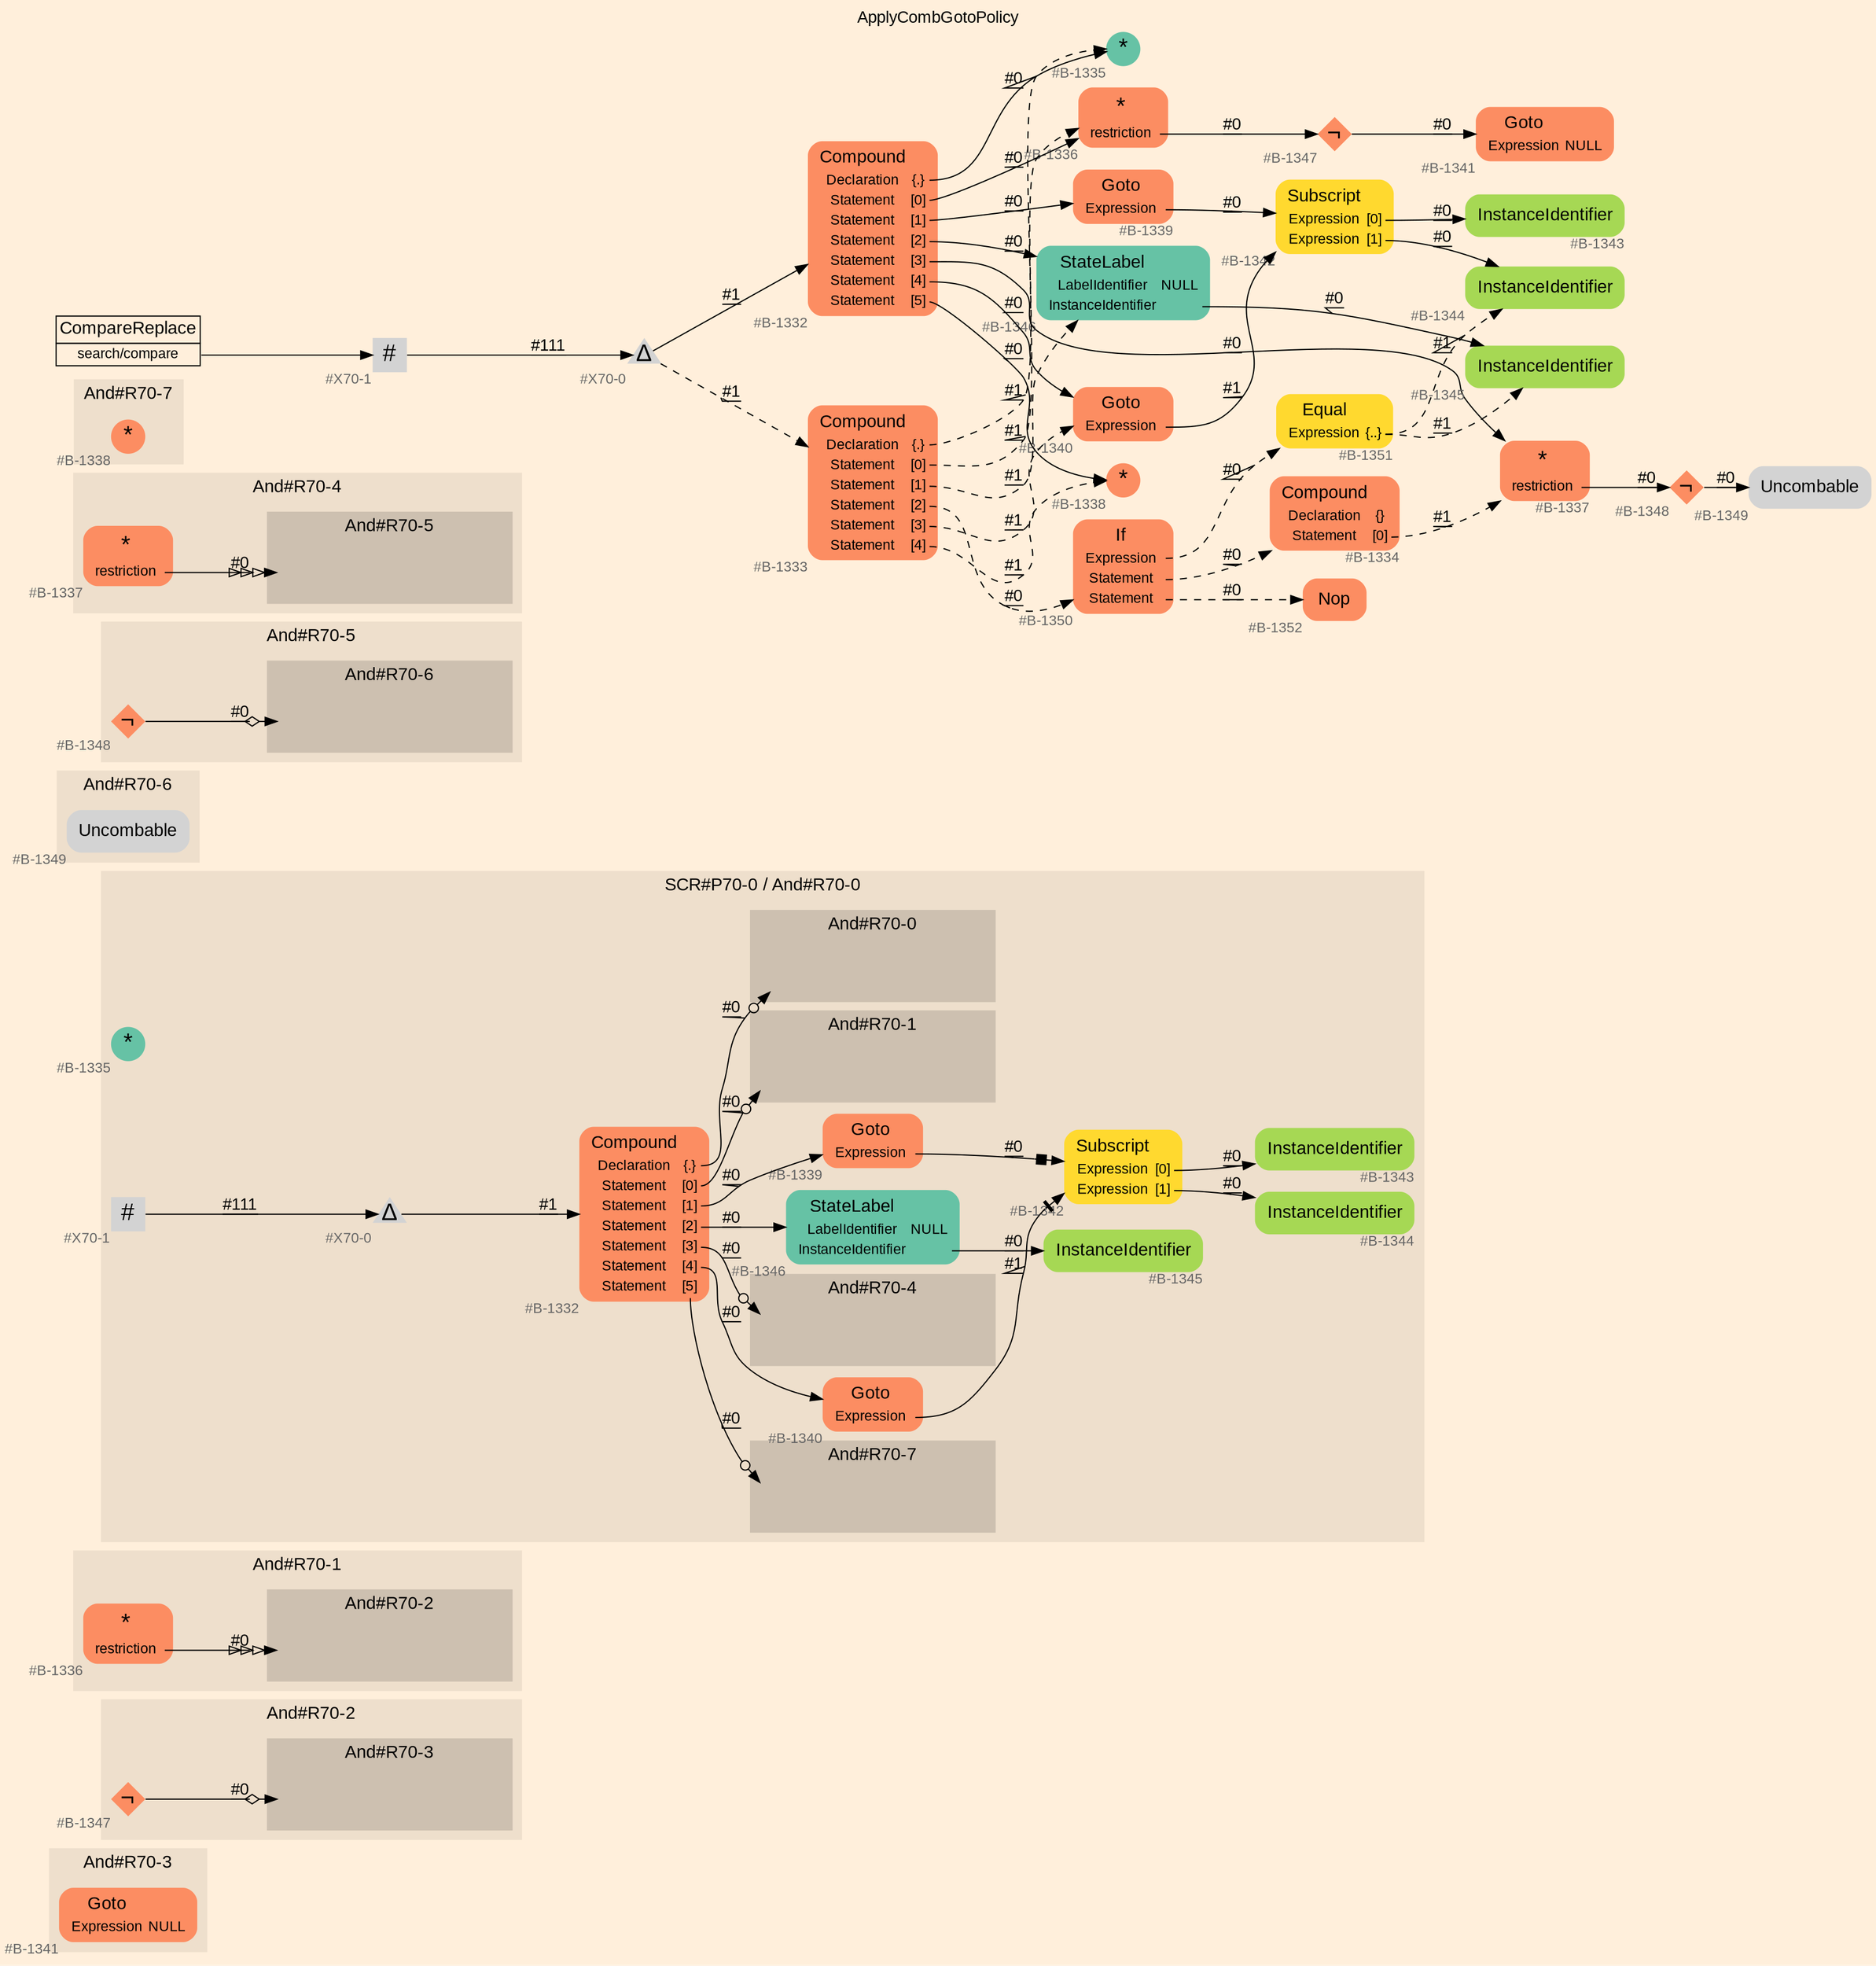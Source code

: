 digraph "ApplyCombGotoPolicy" {
label = "ApplyCombGotoPolicy"
labelloc = t
graph [
    rankdir = "LR"
    ranksep = 0.3
    bgcolor = antiquewhite1
    color = black
    fontcolor = black
    fontname = "Arial"
];
node [
    fontname = "Arial"
];
edge [
    fontname = "Arial"
];

// -------------------- figure And#R70-3 --------------------
// -------- region And#R70-3 ----------
subgraph "clusterAnd#R70-3" {
    label = "And#R70-3"
    style = "filled"
    color = antiquewhite2
    fontsize = "15"
    // -------- block And#R70-3/#B-1341 ----------
    "And#R70-3/#B-1341" [
        fillcolor = "/set28/2"
        xlabel = "#B-1341"
        fontsize = "12"
        fontcolor = grey40
        shape = "plaintext"
        label = <<TABLE BORDER="0" CELLBORDER="0" CELLSPACING="0">
         <TR><TD><FONT COLOR="black" POINT-SIZE="15">Goto</FONT></TD></TR>
         <TR><TD><FONT COLOR="black" POINT-SIZE="12">Expression</FONT></TD><TD PORT="port0"><FONT COLOR="black" POINT-SIZE="12">NULL</FONT></TD></TR>
        </TABLE>>
        style = "rounded,filled"
    ];
    
}


// -------------------- figure And#R70-2 --------------------
// -------- region And#R70-2 ----------
subgraph "clusterAnd#R70-2" {
    label = "And#R70-2"
    style = "filled"
    color = antiquewhite2
    fontsize = "15"
    // -------- block And#R70-2/#B-1347 ----------
    "And#R70-2/#B-1347" [
        fillcolor = "/set28/2"
        xlabel = "#B-1347"
        fontsize = "12"
        fontcolor = grey40
        shape = "diamond"
        label = <<FONT COLOR="black" POINT-SIZE="20">¬</FONT>>
        style = "filled"
        penwidth = 0.0
        fixedsize = true
        width = 0.4
        height = 0.4
    ];
    
    // -------- region And#R70-2/And#R70-3 ----------
    subgraph "clusterAnd#R70-2/And#R70-3" {
        label = "And#R70-3"
        style = "filled"
        color = antiquewhite3
        fontsize = "15"
        // -------- block And#R70-2/And#R70-3/#B-1341 ----------
        "And#R70-2/And#R70-3/#B-1341" [
            fillcolor = "/set28/2"
            xlabel = "#B-1341"
            fontsize = "12"
            fontcolor = grey40
            shape = "none"
            style = "invisible"
        ];
        
    }
    
}

"And#R70-2/#B-1347" -> "And#R70-2/And#R70-3/#B-1341" [
    arrowhead="normalnoneodiamond"
    label = "#0"
    decorate = true
    color = black
    fontcolor = black
];


// -------------------- figure And#R70-1 --------------------
// -------- region And#R70-1 ----------
subgraph "clusterAnd#R70-1" {
    label = "And#R70-1"
    style = "filled"
    color = antiquewhite2
    fontsize = "15"
    // -------- block And#R70-1/#B-1336 ----------
    "And#R70-1/#B-1336" [
        fillcolor = "/set28/2"
        xlabel = "#B-1336"
        fontsize = "12"
        fontcolor = grey40
        shape = "plaintext"
        label = <<TABLE BORDER="0" CELLBORDER="0" CELLSPACING="0">
         <TR><TD><FONT COLOR="black" POINT-SIZE="20">*</FONT></TD></TR>
         <TR><TD><FONT COLOR="black" POINT-SIZE="12">restriction</FONT></TD><TD PORT="port0"></TD></TR>
        </TABLE>>
        style = "rounded,filled"
    ];
    
    // -------- region And#R70-1/And#R70-2 ----------
    subgraph "clusterAnd#R70-1/And#R70-2" {
        label = "And#R70-2"
        style = "filled"
        color = antiquewhite3
        fontsize = "15"
        // -------- block And#R70-1/And#R70-2/#B-1347 ----------
        "And#R70-1/And#R70-2/#B-1347" [
            fillcolor = "/set28/2"
            xlabel = "#B-1347"
            fontsize = "12"
            fontcolor = grey40
            shape = "none"
            style = "invisible"
        ];
        
    }
    
}

"And#R70-1/#B-1336":port0 -> "And#R70-1/And#R70-2/#B-1347" [
    arrowhead="normalonormalonormalonormal"
    label = "#0"
    decorate = true
    color = black
    fontcolor = black
];


// -------------------- figure And#R70-0 --------------------
// -------- region And#R70-0 ----------
subgraph "clusterAnd#R70-0" {
    label = "And#R70-0"
    style = "filled"
    color = antiquewhite2
    fontsize = "15"
    // -------- block And#R70-0/#B-1335 ----------
    "And#R70-0/#B-1335" [
        fillcolor = "/set28/1"
        xlabel = "#B-1335"
        fontsize = "12"
        fontcolor = grey40
        shape = "circle"
        label = <<FONT COLOR="black" POINT-SIZE="20">*</FONT>>
        style = "filled"
        penwidth = 0.0
        fixedsize = true
        width = 0.4
        height = 0.4
    ];
    
}


// -------------------- figure And#R70-6 --------------------
// -------- region And#R70-6 ----------
subgraph "clusterAnd#R70-6" {
    label = "And#R70-6"
    style = "filled"
    color = antiquewhite2
    fontsize = "15"
    // -------- block And#R70-6/#B-1349 ----------
    "And#R70-6/#B-1349" [
        xlabel = "#B-1349"
        fontsize = "12"
        fontcolor = grey40
        shape = "plaintext"
        label = <<TABLE BORDER="0" CELLBORDER="0" CELLSPACING="0">
         <TR><TD><FONT COLOR="black" POINT-SIZE="15">Uncombable</FONT></TD></TR>
        </TABLE>>
        style = "rounded,filled"
    ];
    
}


// -------------------- figure And#R70-5 --------------------
// -------- region And#R70-5 ----------
subgraph "clusterAnd#R70-5" {
    label = "And#R70-5"
    style = "filled"
    color = antiquewhite2
    fontsize = "15"
    // -------- block And#R70-5/#B-1348 ----------
    "And#R70-5/#B-1348" [
        fillcolor = "/set28/2"
        xlabel = "#B-1348"
        fontsize = "12"
        fontcolor = grey40
        shape = "diamond"
        label = <<FONT COLOR="black" POINT-SIZE="20">¬</FONT>>
        style = "filled"
        penwidth = 0.0
        fixedsize = true
        width = 0.4
        height = 0.4
    ];
    
    // -------- region And#R70-5/And#R70-6 ----------
    subgraph "clusterAnd#R70-5/And#R70-6" {
        label = "And#R70-6"
        style = "filled"
        color = antiquewhite3
        fontsize = "15"
        // -------- block And#R70-5/And#R70-6/#B-1349 ----------
        "And#R70-5/And#R70-6/#B-1349" [
            xlabel = "#B-1349"
            fontsize = "12"
            fontcolor = grey40
            shape = "none"
            style = "invisible"
        ];
        
    }
    
}

"And#R70-5/#B-1348" -> "And#R70-5/And#R70-6/#B-1349" [
    arrowhead="normalnoneodiamond"
    label = "#0"
    decorate = true
    color = black
    fontcolor = black
];


// -------------------- figure And#R70-4 --------------------
// -------- region And#R70-4 ----------
subgraph "clusterAnd#R70-4" {
    label = "And#R70-4"
    style = "filled"
    color = antiquewhite2
    fontsize = "15"
    // -------- block And#R70-4/#B-1337 ----------
    "And#R70-4/#B-1337" [
        fillcolor = "/set28/2"
        xlabel = "#B-1337"
        fontsize = "12"
        fontcolor = grey40
        shape = "plaintext"
        label = <<TABLE BORDER="0" CELLBORDER="0" CELLSPACING="0">
         <TR><TD><FONT COLOR="black" POINT-SIZE="20">*</FONT></TD></TR>
         <TR><TD><FONT COLOR="black" POINT-SIZE="12">restriction</FONT></TD><TD PORT="port0"></TD></TR>
        </TABLE>>
        style = "rounded,filled"
    ];
    
    // -------- region And#R70-4/And#R70-5 ----------
    subgraph "clusterAnd#R70-4/And#R70-5" {
        label = "And#R70-5"
        style = "filled"
        color = antiquewhite3
        fontsize = "15"
        // -------- block And#R70-4/And#R70-5/#B-1348 ----------
        "And#R70-4/And#R70-5/#B-1348" [
            fillcolor = "/set28/2"
            xlabel = "#B-1348"
            fontsize = "12"
            fontcolor = grey40
            shape = "none"
            style = "invisible"
        ];
        
    }
    
}

"And#R70-4/#B-1337":port0 -> "And#R70-4/And#R70-5/#B-1348" [
    arrowhead="normalonormalonormalonormal"
    label = "#0"
    decorate = true
    color = black
    fontcolor = black
];


// -------------------- figure And#R70-7 --------------------
// -------- region And#R70-7 ----------
subgraph "clusterAnd#R70-7" {
    label = "And#R70-7"
    style = "filled"
    color = antiquewhite2
    fontsize = "15"
    // -------- block And#R70-7/#B-1338 ----------
    "And#R70-7/#B-1338" [
        fillcolor = "/set28/2"
        xlabel = "#B-1338"
        fontsize = "12"
        fontcolor = grey40
        shape = "circle"
        label = <<FONT COLOR="black" POINT-SIZE="20">*</FONT>>
        style = "filled"
        penwidth = 0.0
        fixedsize = true
        width = 0.4
        height = 0.4
    ];
    
}


// -------------------- figure And#R70-0 --------------------
// -------- region And#R70-0 ----------
subgraph "clusterAnd#R70-0" {
    label = "SCR#P70-0 / And#R70-0"
    style = "filled"
    color = antiquewhite2
    fontsize = "15"
    // -------- block And#R70-0/#B-1345 ----------
    "And#R70-0/#B-1345" [
        fillcolor = "/set28/5"
        xlabel = "#B-1345"
        fontsize = "12"
        fontcolor = grey40
        shape = "plaintext"
        label = <<TABLE BORDER="0" CELLBORDER="0" CELLSPACING="0">
         <TR><TD><FONT COLOR="black" POINT-SIZE="15">InstanceIdentifier</FONT></TD></TR>
        </TABLE>>
        style = "rounded,filled"
    ];
    
    // -------- block And#R70-0/#X70-0 ----------
    "And#R70-0/#X70-0" [
        xlabel = "#X70-0"
        fontsize = "12"
        fontcolor = grey40
        shape = "triangle"
        label = <<FONT COLOR="black" POINT-SIZE="20">Δ</FONT>>
        style = "filled"
        penwidth = 0.0
        fixedsize = true
        width = 0.4
        height = 0.4
    ];
    
    // -------- block And#R70-0/#B-1344 ----------
    "And#R70-0/#B-1344" [
        fillcolor = "/set28/5"
        xlabel = "#B-1344"
        fontsize = "12"
        fontcolor = grey40
        shape = "plaintext"
        label = <<TABLE BORDER="0" CELLBORDER="0" CELLSPACING="0">
         <TR><TD><FONT COLOR="black" POINT-SIZE="15">InstanceIdentifier</FONT></TD></TR>
        </TABLE>>
        style = "rounded,filled"
    ];
    
    // -------- block And#R70-0/#B-1346 ----------
    "And#R70-0/#B-1346" [
        fillcolor = "/set28/1"
        xlabel = "#B-1346"
        fontsize = "12"
        fontcolor = grey40
        shape = "plaintext"
        label = <<TABLE BORDER="0" CELLBORDER="0" CELLSPACING="0">
         <TR><TD><FONT COLOR="black" POINT-SIZE="15">StateLabel</FONT></TD></TR>
         <TR><TD><FONT COLOR="black" POINT-SIZE="12">LabelIdentifier</FONT></TD><TD PORT="port0"><FONT COLOR="black" POINT-SIZE="12">NULL</FONT></TD></TR>
         <TR><TD><FONT COLOR="black" POINT-SIZE="12">InstanceIdentifier</FONT></TD><TD PORT="port1"></TD></TR>
        </TABLE>>
        style = "rounded,filled"
    ];
    
    // -------- block And#R70-0/#B-1342 ----------
    "And#R70-0/#B-1342" [
        fillcolor = "/set28/6"
        xlabel = "#B-1342"
        fontsize = "12"
        fontcolor = grey40
        shape = "plaintext"
        label = <<TABLE BORDER="0" CELLBORDER="0" CELLSPACING="0">
         <TR><TD><FONT COLOR="black" POINT-SIZE="15">Subscript</FONT></TD></TR>
         <TR><TD><FONT COLOR="black" POINT-SIZE="12">Expression</FONT></TD><TD PORT="port0"><FONT COLOR="black" POINT-SIZE="12">[0]</FONT></TD></TR>
         <TR><TD><FONT COLOR="black" POINT-SIZE="12">Expression</FONT></TD><TD PORT="port1"><FONT COLOR="black" POINT-SIZE="12">[1]</FONT></TD></TR>
        </TABLE>>
        style = "rounded,filled"
    ];
    
    // -------- block And#R70-0/#B-1340 ----------
    "And#R70-0/#B-1340" [
        fillcolor = "/set28/2"
        xlabel = "#B-1340"
        fontsize = "12"
        fontcolor = grey40
        shape = "plaintext"
        label = <<TABLE BORDER="0" CELLBORDER="0" CELLSPACING="0">
         <TR><TD><FONT COLOR="black" POINT-SIZE="15">Goto</FONT></TD></TR>
         <TR><TD><FONT COLOR="black" POINT-SIZE="12">Expression</FONT></TD><TD PORT="port0"></TD></TR>
        </TABLE>>
        style = "rounded,filled"
    ];
    
    // -------- block And#R70-0/#B-1339 ----------
    "And#R70-0/#B-1339" [
        fillcolor = "/set28/2"
        xlabel = "#B-1339"
        fontsize = "12"
        fontcolor = grey40
        shape = "plaintext"
        label = <<TABLE BORDER="0" CELLBORDER="0" CELLSPACING="0">
         <TR><TD><FONT COLOR="black" POINT-SIZE="15">Goto</FONT></TD></TR>
         <TR><TD><FONT COLOR="black" POINT-SIZE="12">Expression</FONT></TD><TD PORT="port0"></TD></TR>
        </TABLE>>
        style = "rounded,filled"
    ];
    
    // -------- block And#R70-0/#B-1343 ----------
    "And#R70-0/#B-1343" [
        fillcolor = "/set28/5"
        xlabel = "#B-1343"
        fontsize = "12"
        fontcolor = grey40
        shape = "plaintext"
        label = <<TABLE BORDER="0" CELLBORDER="0" CELLSPACING="0">
         <TR><TD><FONT COLOR="black" POINT-SIZE="15">InstanceIdentifier</FONT></TD></TR>
        </TABLE>>
        style = "rounded,filled"
    ];
    
    // -------- block And#R70-0/#B-1332 ----------
    "And#R70-0/#B-1332" [
        fillcolor = "/set28/2"
        xlabel = "#B-1332"
        fontsize = "12"
        fontcolor = grey40
        shape = "plaintext"
        label = <<TABLE BORDER="0" CELLBORDER="0" CELLSPACING="0">
         <TR><TD><FONT COLOR="black" POINT-SIZE="15">Compound</FONT></TD></TR>
         <TR><TD><FONT COLOR="black" POINT-SIZE="12">Declaration</FONT></TD><TD PORT="port0"><FONT COLOR="black" POINT-SIZE="12">{.}</FONT></TD></TR>
         <TR><TD><FONT COLOR="black" POINT-SIZE="12">Statement</FONT></TD><TD PORT="port1"><FONT COLOR="black" POINT-SIZE="12">[0]</FONT></TD></TR>
         <TR><TD><FONT COLOR="black" POINT-SIZE="12">Statement</FONT></TD><TD PORT="port2"><FONT COLOR="black" POINT-SIZE="12">[1]</FONT></TD></TR>
         <TR><TD><FONT COLOR="black" POINT-SIZE="12">Statement</FONT></TD><TD PORT="port3"><FONT COLOR="black" POINT-SIZE="12">[2]</FONT></TD></TR>
         <TR><TD><FONT COLOR="black" POINT-SIZE="12">Statement</FONT></TD><TD PORT="port4"><FONT COLOR="black" POINT-SIZE="12">[3]</FONT></TD></TR>
         <TR><TD><FONT COLOR="black" POINT-SIZE="12">Statement</FONT></TD><TD PORT="port5"><FONT COLOR="black" POINT-SIZE="12">[4]</FONT></TD></TR>
         <TR><TD><FONT COLOR="black" POINT-SIZE="12">Statement</FONT></TD><TD PORT="port6"><FONT COLOR="black" POINT-SIZE="12">[5]</FONT></TD></TR>
        </TABLE>>
        style = "rounded,filled"
    ];
    
    // -------- block And#R70-0/#X70-1 ----------
    "And#R70-0/#X70-1" [
        xlabel = "#X70-1"
        fontsize = "12"
        fontcolor = grey40
        shape = "square"
        label = <<FONT COLOR="black" POINT-SIZE="20">#</FONT>>
        style = "filled"
        penwidth = 0.0
        fixedsize = true
        width = 0.4
        height = 0.4
    ];
    
    // -------- region And#R70-0/And#R70-0 ----------
    subgraph "clusterAnd#R70-0/And#R70-0" {
        label = "And#R70-0"
        style = "filled"
        color = antiquewhite3
        fontsize = "15"
        // -------- block And#R70-0/And#R70-0/#B-1335 ----------
        "And#R70-0/And#R70-0/#B-1335" [
            fillcolor = "/set28/1"
            xlabel = "#B-1335"
            fontsize = "12"
            fontcolor = grey40
            shape = "none"
            style = "invisible"
        ];
        
    }
    
    // -------- region And#R70-0/And#R70-1 ----------
    subgraph "clusterAnd#R70-0/And#R70-1" {
        label = "And#R70-1"
        style = "filled"
        color = antiquewhite3
        fontsize = "15"
        // -------- block And#R70-0/And#R70-1/#B-1336 ----------
        "And#R70-0/And#R70-1/#B-1336" [
            fillcolor = "/set28/2"
            xlabel = "#B-1336"
            fontsize = "12"
            fontcolor = grey40
            shape = "none"
            style = "invisible"
        ];
        
    }
    
    // -------- region And#R70-0/And#R70-4 ----------
    subgraph "clusterAnd#R70-0/And#R70-4" {
        label = "And#R70-4"
        style = "filled"
        color = antiquewhite3
        fontsize = "15"
        // -------- block And#R70-0/And#R70-4/#B-1337 ----------
        "And#R70-0/And#R70-4/#B-1337" [
            fillcolor = "/set28/2"
            xlabel = "#B-1337"
            fontsize = "12"
            fontcolor = grey40
            shape = "none"
            style = "invisible"
        ];
        
    }
    
    // -------- region And#R70-0/And#R70-7 ----------
    subgraph "clusterAnd#R70-0/And#R70-7" {
        label = "And#R70-7"
        style = "filled"
        color = antiquewhite3
        fontsize = "15"
        // -------- block And#R70-0/And#R70-7/#B-1338 ----------
        "And#R70-0/And#R70-7/#B-1338" [
            fillcolor = "/set28/2"
            xlabel = "#B-1338"
            fontsize = "12"
            fontcolor = grey40
            shape = "none"
            style = "invisible"
        ];
        
    }
    
}

"And#R70-0/#X70-0" -> "And#R70-0/#B-1332" [
    label = "#1"
    decorate = true
    color = black
    fontcolor = black
];

"And#R70-0/#B-1346":port1 -> "And#R70-0/#B-1345" [
    label = "#0"
    decorate = true
    color = black
    fontcolor = black
];

"And#R70-0/#B-1342":port0 -> "And#R70-0/#B-1343" [
    label = "#0"
    decorate = true
    color = black
    fontcolor = black
];

"And#R70-0/#B-1342":port1 -> "And#R70-0/#B-1344" [
    label = "#0"
    decorate = true
    color = black
    fontcolor = black
];

"And#R70-0/#B-1340":port0 -> "And#R70-0/#B-1342" [
    arrowhead="normalnonetee"
    label = "#1"
    decorate = true
    color = black
    fontcolor = black
];

"And#R70-0/#B-1339":port0 -> "And#R70-0/#B-1342" [
    arrowhead="normalnonebox"
    label = "#0"
    decorate = true
    color = black
    fontcolor = black
];

"And#R70-0/#B-1332":port0 -> "And#R70-0/And#R70-0/#B-1335" [
    arrowhead="normalnoneodot"
    label = "#0"
    decorate = true
    color = black
    fontcolor = black
];

"And#R70-0/#B-1332":port1 -> "And#R70-0/And#R70-1/#B-1336" [
    arrowhead="normalnoneodot"
    label = "#0"
    decorate = true
    color = black
    fontcolor = black
];

"And#R70-0/#B-1332":port2 -> "And#R70-0/#B-1339" [
    label = "#0"
    decorate = true
    color = black
    fontcolor = black
];

"And#R70-0/#B-1332":port3 -> "And#R70-0/#B-1346" [
    label = "#0"
    decorate = true
    color = black
    fontcolor = black
];

"And#R70-0/#B-1332":port4 -> "And#R70-0/And#R70-4/#B-1337" [
    arrowhead="normalnoneodot"
    label = "#0"
    decorate = true
    color = black
    fontcolor = black
];

"And#R70-0/#B-1332":port5 -> "And#R70-0/#B-1340" [
    label = "#0"
    decorate = true
    color = black
    fontcolor = black
];

"And#R70-0/#B-1332":port6 -> "And#R70-0/And#R70-7/#B-1338" [
    arrowhead="normalnoneodot"
    label = "#0"
    decorate = true
    color = black
    fontcolor = black
];

"And#R70-0/#X70-1" -> "And#R70-0/#X70-0" [
    label = "#111"
    decorate = true
    color = black
    fontcolor = black
];


// -------------------- transformation figure --------------------
// -------- block CR#X70-2 ----------
"CR#X70-2" [
    fillcolor = antiquewhite1
    fontsize = "12"
    fontcolor = grey40
    shape = "plaintext"
    label = <<TABLE BORDER="0" CELLBORDER="1" CELLSPACING="0">
     <TR><TD><FONT COLOR="black" POINT-SIZE="15">CompareReplace</FONT></TD></TR>
     <TR><TD PORT="port0"><FONT COLOR="black" POINT-SIZE="12">search/compare</FONT></TD></TR>
    </TABLE>>
    style = "filled"
    color = black
];

// -------- block #X70-1 ----------
"#X70-1" [
    xlabel = "#X70-1"
    fontsize = "12"
    fontcolor = grey40
    shape = "square"
    label = <<FONT COLOR="black" POINT-SIZE="20">#</FONT>>
    style = "filled"
    penwidth = 0.0
    fixedsize = true
    width = 0.4
    height = 0.4
];

// -------- block #X70-0 ----------
"#X70-0" [
    xlabel = "#X70-0"
    fontsize = "12"
    fontcolor = grey40
    shape = "triangle"
    label = <<FONT COLOR="black" POINT-SIZE="20">Δ</FONT>>
    style = "filled"
    penwidth = 0.0
    fixedsize = true
    width = 0.4
    height = 0.4
];

// -------- block #B-1332 ----------
"#B-1332" [
    fillcolor = "/set28/2"
    xlabel = "#B-1332"
    fontsize = "12"
    fontcolor = grey40
    shape = "plaintext"
    label = <<TABLE BORDER="0" CELLBORDER="0" CELLSPACING="0">
     <TR><TD><FONT COLOR="black" POINT-SIZE="15">Compound</FONT></TD></TR>
     <TR><TD><FONT COLOR="black" POINT-SIZE="12">Declaration</FONT></TD><TD PORT="port0"><FONT COLOR="black" POINT-SIZE="12">{.}</FONT></TD></TR>
     <TR><TD><FONT COLOR="black" POINT-SIZE="12">Statement</FONT></TD><TD PORT="port1"><FONT COLOR="black" POINT-SIZE="12">[0]</FONT></TD></TR>
     <TR><TD><FONT COLOR="black" POINT-SIZE="12">Statement</FONT></TD><TD PORT="port2"><FONT COLOR="black" POINT-SIZE="12">[1]</FONT></TD></TR>
     <TR><TD><FONT COLOR="black" POINT-SIZE="12">Statement</FONT></TD><TD PORT="port3"><FONT COLOR="black" POINT-SIZE="12">[2]</FONT></TD></TR>
     <TR><TD><FONT COLOR="black" POINT-SIZE="12">Statement</FONT></TD><TD PORT="port4"><FONT COLOR="black" POINT-SIZE="12">[3]</FONT></TD></TR>
     <TR><TD><FONT COLOR="black" POINT-SIZE="12">Statement</FONT></TD><TD PORT="port5"><FONT COLOR="black" POINT-SIZE="12">[4]</FONT></TD></TR>
     <TR><TD><FONT COLOR="black" POINT-SIZE="12">Statement</FONT></TD><TD PORT="port6"><FONT COLOR="black" POINT-SIZE="12">[5]</FONT></TD></TR>
    </TABLE>>
    style = "rounded,filled"
];

// -------- block #B-1335 ----------
"#B-1335" [
    fillcolor = "/set28/1"
    xlabel = "#B-1335"
    fontsize = "12"
    fontcolor = grey40
    shape = "circle"
    label = <<FONT COLOR="black" POINT-SIZE="20">*</FONT>>
    style = "filled"
    penwidth = 0.0
    fixedsize = true
    width = 0.4
    height = 0.4
];

// -------- block #B-1336 ----------
"#B-1336" [
    fillcolor = "/set28/2"
    xlabel = "#B-1336"
    fontsize = "12"
    fontcolor = grey40
    shape = "plaintext"
    label = <<TABLE BORDER="0" CELLBORDER="0" CELLSPACING="0">
     <TR><TD><FONT COLOR="black" POINT-SIZE="20">*</FONT></TD></TR>
     <TR><TD><FONT COLOR="black" POINT-SIZE="12">restriction</FONT></TD><TD PORT="port0"></TD></TR>
    </TABLE>>
    style = "rounded,filled"
];

// -------- block #B-1347 ----------
"#B-1347" [
    fillcolor = "/set28/2"
    xlabel = "#B-1347"
    fontsize = "12"
    fontcolor = grey40
    shape = "diamond"
    label = <<FONT COLOR="black" POINT-SIZE="20">¬</FONT>>
    style = "filled"
    penwidth = 0.0
    fixedsize = true
    width = 0.4
    height = 0.4
];

// -------- block #B-1341 ----------
"#B-1341" [
    fillcolor = "/set28/2"
    xlabel = "#B-1341"
    fontsize = "12"
    fontcolor = grey40
    shape = "plaintext"
    label = <<TABLE BORDER="0" CELLBORDER="0" CELLSPACING="0">
     <TR><TD><FONT COLOR="black" POINT-SIZE="15">Goto</FONT></TD></TR>
     <TR><TD><FONT COLOR="black" POINT-SIZE="12">Expression</FONT></TD><TD PORT="port0"><FONT COLOR="black" POINT-SIZE="12">NULL</FONT></TD></TR>
    </TABLE>>
    style = "rounded,filled"
];

// -------- block #B-1339 ----------
"#B-1339" [
    fillcolor = "/set28/2"
    xlabel = "#B-1339"
    fontsize = "12"
    fontcolor = grey40
    shape = "plaintext"
    label = <<TABLE BORDER="0" CELLBORDER="0" CELLSPACING="0">
     <TR><TD><FONT COLOR="black" POINT-SIZE="15">Goto</FONT></TD></TR>
     <TR><TD><FONT COLOR="black" POINT-SIZE="12">Expression</FONT></TD><TD PORT="port0"></TD></TR>
    </TABLE>>
    style = "rounded,filled"
];

// -------- block #B-1342 ----------
"#B-1342" [
    fillcolor = "/set28/6"
    xlabel = "#B-1342"
    fontsize = "12"
    fontcolor = grey40
    shape = "plaintext"
    label = <<TABLE BORDER="0" CELLBORDER="0" CELLSPACING="0">
     <TR><TD><FONT COLOR="black" POINT-SIZE="15">Subscript</FONT></TD></TR>
     <TR><TD><FONT COLOR="black" POINT-SIZE="12">Expression</FONT></TD><TD PORT="port0"><FONT COLOR="black" POINT-SIZE="12">[0]</FONT></TD></TR>
     <TR><TD><FONT COLOR="black" POINT-SIZE="12">Expression</FONT></TD><TD PORT="port1"><FONT COLOR="black" POINT-SIZE="12">[1]</FONT></TD></TR>
    </TABLE>>
    style = "rounded,filled"
];

// -------- block #B-1343 ----------
"#B-1343" [
    fillcolor = "/set28/5"
    xlabel = "#B-1343"
    fontsize = "12"
    fontcolor = grey40
    shape = "plaintext"
    label = <<TABLE BORDER="0" CELLBORDER="0" CELLSPACING="0">
     <TR><TD><FONT COLOR="black" POINT-SIZE="15">InstanceIdentifier</FONT></TD></TR>
    </TABLE>>
    style = "rounded,filled"
];

// -------- block #B-1344 ----------
"#B-1344" [
    fillcolor = "/set28/5"
    xlabel = "#B-1344"
    fontsize = "12"
    fontcolor = grey40
    shape = "plaintext"
    label = <<TABLE BORDER="0" CELLBORDER="0" CELLSPACING="0">
     <TR><TD><FONT COLOR="black" POINT-SIZE="15">InstanceIdentifier</FONT></TD></TR>
    </TABLE>>
    style = "rounded,filled"
];

// -------- block #B-1346 ----------
"#B-1346" [
    fillcolor = "/set28/1"
    xlabel = "#B-1346"
    fontsize = "12"
    fontcolor = grey40
    shape = "plaintext"
    label = <<TABLE BORDER="0" CELLBORDER="0" CELLSPACING="0">
     <TR><TD><FONT COLOR="black" POINT-SIZE="15">StateLabel</FONT></TD></TR>
     <TR><TD><FONT COLOR="black" POINT-SIZE="12">LabelIdentifier</FONT></TD><TD PORT="port0"><FONT COLOR="black" POINT-SIZE="12">NULL</FONT></TD></TR>
     <TR><TD><FONT COLOR="black" POINT-SIZE="12">InstanceIdentifier</FONT></TD><TD PORT="port1"></TD></TR>
    </TABLE>>
    style = "rounded,filled"
];

// -------- block #B-1345 ----------
"#B-1345" [
    fillcolor = "/set28/5"
    xlabel = "#B-1345"
    fontsize = "12"
    fontcolor = grey40
    shape = "plaintext"
    label = <<TABLE BORDER="0" CELLBORDER="0" CELLSPACING="0">
     <TR><TD><FONT COLOR="black" POINT-SIZE="15">InstanceIdentifier</FONT></TD></TR>
    </TABLE>>
    style = "rounded,filled"
];

// -------- block #B-1337 ----------
"#B-1337" [
    fillcolor = "/set28/2"
    xlabel = "#B-1337"
    fontsize = "12"
    fontcolor = grey40
    shape = "plaintext"
    label = <<TABLE BORDER="0" CELLBORDER="0" CELLSPACING="0">
     <TR><TD><FONT COLOR="black" POINT-SIZE="20">*</FONT></TD></TR>
     <TR><TD><FONT COLOR="black" POINT-SIZE="12">restriction</FONT></TD><TD PORT="port0"></TD></TR>
    </TABLE>>
    style = "rounded,filled"
];

// -------- block #B-1348 ----------
"#B-1348" [
    fillcolor = "/set28/2"
    xlabel = "#B-1348"
    fontsize = "12"
    fontcolor = grey40
    shape = "diamond"
    label = <<FONT COLOR="black" POINT-SIZE="20">¬</FONT>>
    style = "filled"
    penwidth = 0.0
    fixedsize = true
    width = 0.4
    height = 0.4
];

// -------- block #B-1349 ----------
"#B-1349" [
    xlabel = "#B-1349"
    fontsize = "12"
    fontcolor = grey40
    shape = "plaintext"
    label = <<TABLE BORDER="0" CELLBORDER="0" CELLSPACING="0">
     <TR><TD><FONT COLOR="black" POINT-SIZE="15">Uncombable</FONT></TD></TR>
    </TABLE>>
    style = "rounded,filled"
];

// -------- block #B-1340 ----------
"#B-1340" [
    fillcolor = "/set28/2"
    xlabel = "#B-1340"
    fontsize = "12"
    fontcolor = grey40
    shape = "plaintext"
    label = <<TABLE BORDER="0" CELLBORDER="0" CELLSPACING="0">
     <TR><TD><FONT COLOR="black" POINT-SIZE="15">Goto</FONT></TD></TR>
     <TR><TD><FONT COLOR="black" POINT-SIZE="12">Expression</FONT></TD><TD PORT="port0"></TD></TR>
    </TABLE>>
    style = "rounded,filled"
];

// -------- block #B-1338 ----------
"#B-1338" [
    fillcolor = "/set28/2"
    xlabel = "#B-1338"
    fontsize = "12"
    fontcolor = grey40
    shape = "circle"
    label = <<FONT COLOR="black" POINT-SIZE="20">*</FONT>>
    style = "filled"
    penwidth = 0.0
    fixedsize = true
    width = 0.4
    height = 0.4
];

// -------- block #B-1333 ----------
"#B-1333" [
    fillcolor = "/set28/2"
    xlabel = "#B-1333"
    fontsize = "12"
    fontcolor = grey40
    shape = "plaintext"
    label = <<TABLE BORDER="0" CELLBORDER="0" CELLSPACING="0">
     <TR><TD><FONT COLOR="black" POINT-SIZE="15">Compound</FONT></TD></TR>
     <TR><TD><FONT COLOR="black" POINT-SIZE="12">Declaration</FONT></TD><TD PORT="port0"><FONT COLOR="black" POINT-SIZE="12">{.}</FONT></TD></TR>
     <TR><TD><FONT COLOR="black" POINT-SIZE="12">Statement</FONT></TD><TD PORT="port1"><FONT COLOR="black" POINT-SIZE="12">[0]</FONT></TD></TR>
     <TR><TD><FONT COLOR="black" POINT-SIZE="12">Statement</FONT></TD><TD PORT="port2"><FONT COLOR="black" POINT-SIZE="12">[1]</FONT></TD></TR>
     <TR><TD><FONT COLOR="black" POINT-SIZE="12">Statement</FONT></TD><TD PORT="port3"><FONT COLOR="black" POINT-SIZE="12">[2]</FONT></TD></TR>
     <TR><TD><FONT COLOR="black" POINT-SIZE="12">Statement</FONT></TD><TD PORT="port4"><FONT COLOR="black" POINT-SIZE="12">[3]</FONT></TD></TR>
     <TR><TD><FONT COLOR="black" POINT-SIZE="12">Statement</FONT></TD><TD PORT="port5"><FONT COLOR="black" POINT-SIZE="12">[4]</FONT></TD></TR>
    </TABLE>>
    style = "rounded,filled"
];

// -------- block #B-1350 ----------
"#B-1350" [
    fillcolor = "/set28/2"
    xlabel = "#B-1350"
    fontsize = "12"
    fontcolor = grey40
    shape = "plaintext"
    label = <<TABLE BORDER="0" CELLBORDER="0" CELLSPACING="0">
     <TR><TD><FONT COLOR="black" POINT-SIZE="15">If</FONT></TD></TR>
     <TR><TD><FONT COLOR="black" POINT-SIZE="12">Expression</FONT></TD><TD PORT="port0"></TD></TR>
     <TR><TD><FONT COLOR="black" POINT-SIZE="12">Statement</FONT></TD><TD PORT="port1"></TD></TR>
     <TR><TD><FONT COLOR="black" POINT-SIZE="12">Statement</FONT></TD><TD PORT="port2"></TD></TR>
    </TABLE>>
    style = "rounded,filled"
];

// -------- block #B-1351 ----------
"#B-1351" [
    fillcolor = "/set28/6"
    xlabel = "#B-1351"
    fontsize = "12"
    fontcolor = grey40
    shape = "plaintext"
    label = <<TABLE BORDER="0" CELLBORDER="0" CELLSPACING="0">
     <TR><TD><FONT COLOR="black" POINT-SIZE="15">Equal</FONT></TD></TR>
     <TR><TD><FONT COLOR="black" POINT-SIZE="12">Expression</FONT></TD><TD PORT="port0"><FONT COLOR="black" POINT-SIZE="12">{..}</FONT></TD></TR>
    </TABLE>>
    style = "rounded,filled"
];

// -------- block #B-1334 ----------
"#B-1334" [
    fillcolor = "/set28/2"
    xlabel = "#B-1334"
    fontsize = "12"
    fontcolor = grey40
    shape = "plaintext"
    label = <<TABLE BORDER="0" CELLBORDER="0" CELLSPACING="0">
     <TR><TD><FONT COLOR="black" POINT-SIZE="15">Compound</FONT></TD></TR>
     <TR><TD><FONT COLOR="black" POINT-SIZE="12">Declaration</FONT></TD><TD PORT="port0"><FONT COLOR="black" POINT-SIZE="12">{}</FONT></TD></TR>
     <TR><TD><FONT COLOR="black" POINT-SIZE="12">Statement</FONT></TD><TD PORT="port1"><FONT COLOR="black" POINT-SIZE="12">[0]</FONT></TD></TR>
    </TABLE>>
    style = "rounded,filled"
];

// -------- block #B-1352 ----------
"#B-1352" [
    fillcolor = "/set28/2"
    xlabel = "#B-1352"
    fontsize = "12"
    fontcolor = grey40
    shape = "plaintext"
    label = <<TABLE BORDER="0" CELLBORDER="0" CELLSPACING="0">
     <TR><TD><FONT COLOR="black" POINT-SIZE="15">Nop</FONT></TD></TR>
    </TABLE>>
    style = "rounded,filled"
];

"CR#X70-2":port0 -> "#X70-1" [
    label = ""
    decorate = true
    color = black
    fontcolor = black
];

"#X70-1" -> "#X70-0" [
    label = "#111"
    decorate = true
    color = black
    fontcolor = black
];

"#X70-0" -> "#B-1332" [
    label = "#1"
    decorate = true
    color = black
    fontcolor = black
];

"#X70-0" -> "#B-1333" [
    style="dashed"
    label = "#1"
    decorate = true
    color = black
    fontcolor = black
];

"#B-1332":port0 -> "#B-1335" [
    label = "#0"
    decorate = true
    color = black
    fontcolor = black
];

"#B-1332":port1 -> "#B-1336" [
    label = "#0"
    decorate = true
    color = black
    fontcolor = black
];

"#B-1332":port2 -> "#B-1339" [
    label = "#0"
    decorate = true
    color = black
    fontcolor = black
];

"#B-1332":port3 -> "#B-1346" [
    label = "#0"
    decorate = true
    color = black
    fontcolor = black
];

"#B-1332":port4 -> "#B-1337" [
    label = "#0"
    decorate = true
    color = black
    fontcolor = black
];

"#B-1332":port5 -> "#B-1340" [
    label = "#0"
    decorate = true
    color = black
    fontcolor = black
];

"#B-1332":port6 -> "#B-1338" [
    label = "#0"
    decorate = true
    color = black
    fontcolor = black
];

"#B-1336":port0 -> "#B-1347" [
    label = "#0"
    decorate = true
    color = black
    fontcolor = black
];

"#B-1347" -> "#B-1341" [
    label = "#0"
    decorate = true
    color = black
    fontcolor = black
];

"#B-1339":port0 -> "#B-1342" [
    label = "#0"
    decorate = true
    color = black
    fontcolor = black
];

"#B-1342":port0 -> "#B-1343" [
    label = "#0"
    decorate = true
    color = black
    fontcolor = black
];

"#B-1342":port1 -> "#B-1344" [
    label = "#0"
    decorate = true
    color = black
    fontcolor = black
];

"#B-1346":port1 -> "#B-1345" [
    label = "#0"
    decorate = true
    color = black
    fontcolor = black
];

"#B-1337":port0 -> "#B-1348" [
    label = "#0"
    decorate = true
    color = black
    fontcolor = black
];

"#B-1348" -> "#B-1349" [
    label = "#0"
    decorate = true
    color = black
    fontcolor = black
];

"#B-1340":port0 -> "#B-1342" [
    label = "#1"
    decorate = true
    color = black
    fontcolor = black
];

"#B-1333":port0 -> "#B-1335" [
    style="dashed"
    label = "#1"
    decorate = true
    color = black
    fontcolor = black
];

"#B-1333":port1 -> "#B-1336" [
    style="dashed"
    label = "#1"
    decorate = true
    color = black
    fontcolor = black
];

"#B-1333":port2 -> "#B-1346" [
    style="dashed"
    label = "#1"
    decorate = true
    color = black
    fontcolor = black
];

"#B-1333":port3 -> "#B-1350" [
    style="dashed"
    label = "#0"
    decorate = true
    color = black
    fontcolor = black
];

"#B-1333":port4 -> "#B-1340" [
    style="dashed"
    label = "#1"
    decorate = true
    color = black
    fontcolor = black
];

"#B-1333":port5 -> "#B-1338" [
    style="dashed"
    label = "#1"
    decorate = true
    color = black
    fontcolor = black
];

"#B-1350":port0 -> "#B-1351" [
    style="dashed"
    label = "#0"
    decorate = true
    color = black
    fontcolor = black
];

"#B-1350":port1 -> "#B-1334" [
    style="dashed"
    label = "#0"
    decorate = true
    color = black
    fontcolor = black
];

"#B-1350":port2 -> "#B-1352" [
    style="dashed"
    label = "#0"
    decorate = true
    color = black
    fontcolor = black
];

"#B-1351":port0 -> "#B-1344" [
    style="dashed"
    label = "#1"
    decorate = true
    color = black
    fontcolor = black
];

"#B-1351":port0 -> "#B-1345" [
    style="dashed"
    label = "#1"
    decorate = true
    color = black
    fontcolor = black
];

"#B-1334":port1 -> "#B-1337" [
    style="dashed"
    label = "#1"
    decorate = true
    color = black
    fontcolor = black
];


}
